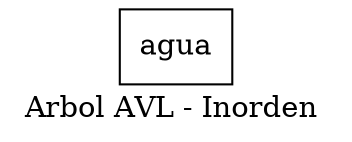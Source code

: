 digraph arbolinorden {
node [shape = record];
rankdir=LR;
nodo0[label="agua"];
nodo0;
label = "Arbol AVL - Inorden "
}
